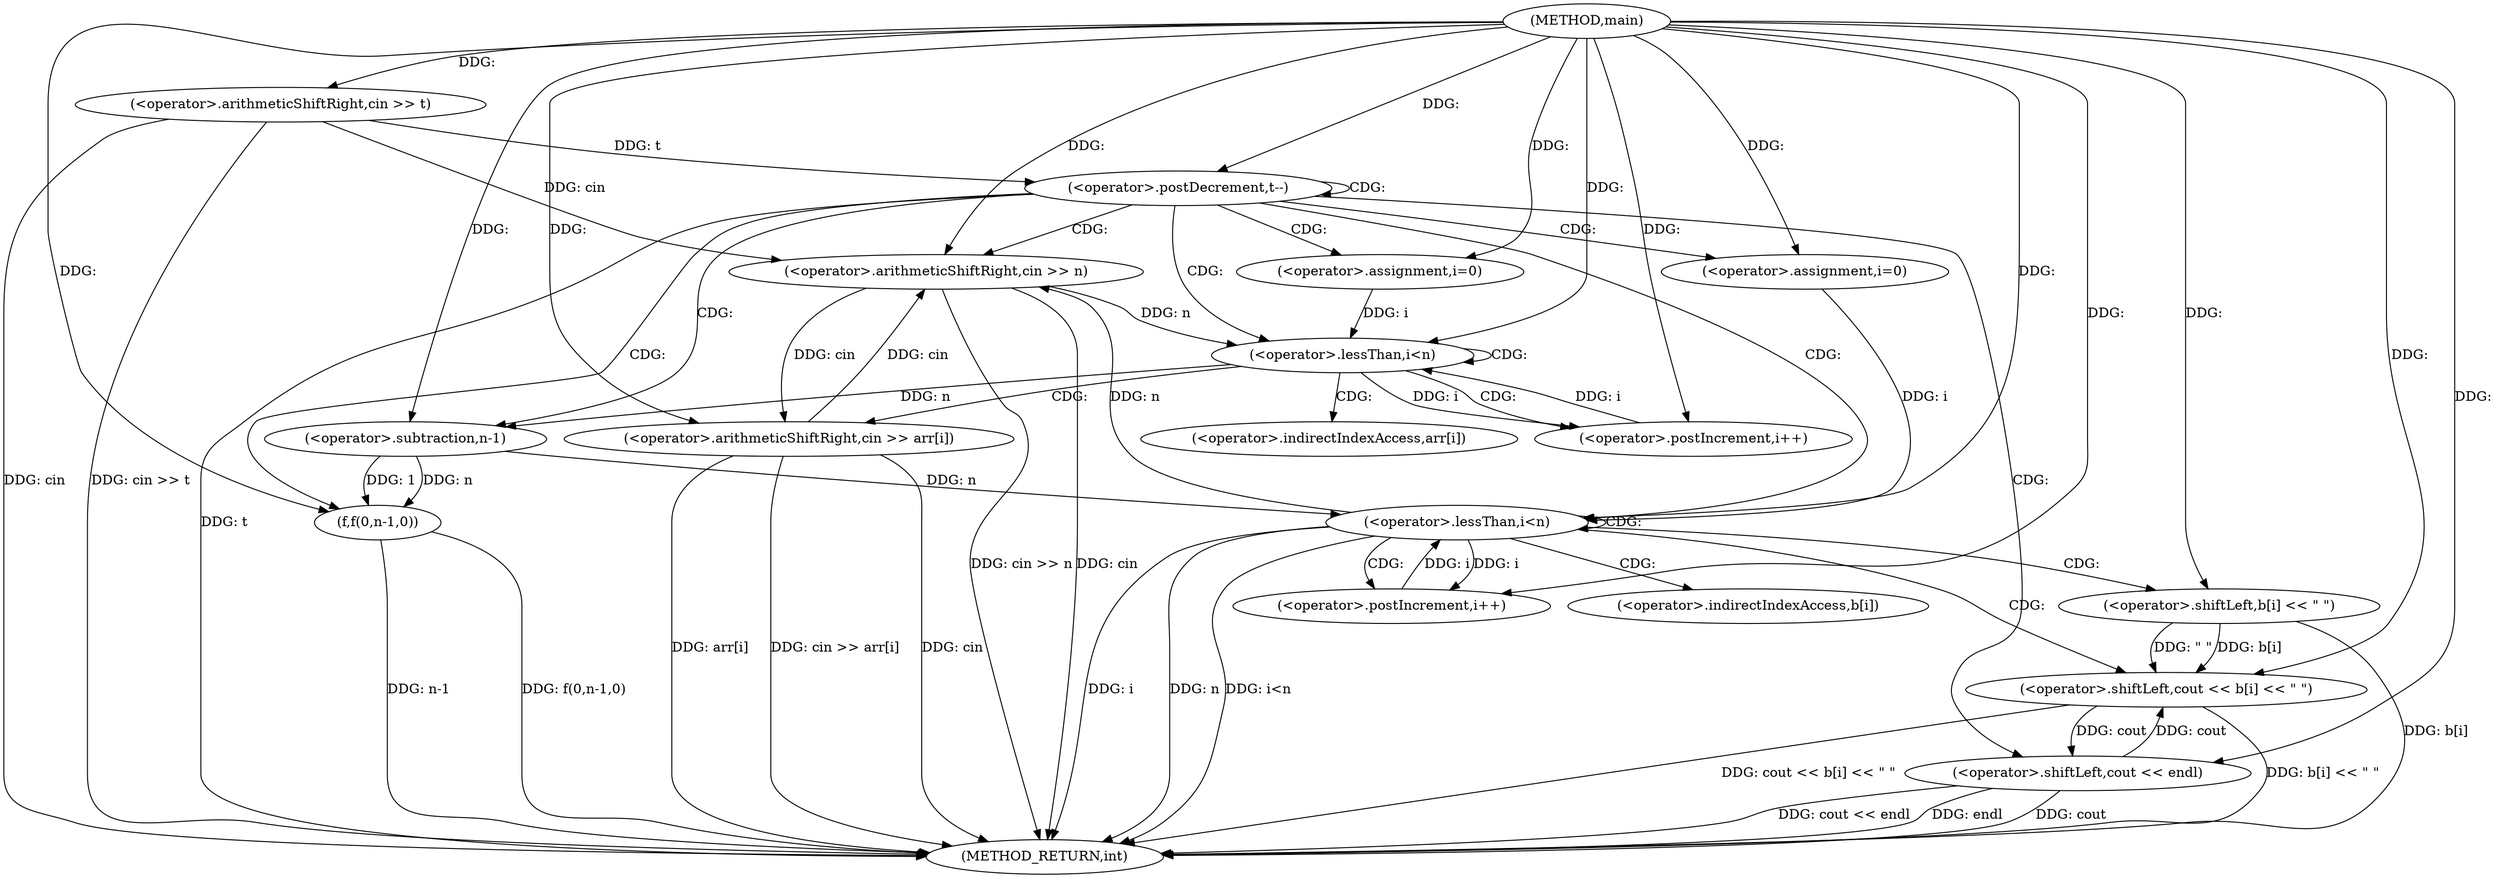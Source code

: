 digraph "main" {  
"1000159" [label = "(METHOD,main)" ]
"1000214" [label = "(METHOD_RETURN,int)" ]
"1000162" [label = "(<operator>.arithmeticShiftRight,cin >> t)" ]
"1000166" [label = "(<operator>.postDecrement,t--)" ]
"1000170" [label = "(<operator>.arithmeticShiftRight,cin >> n)" ]
"1000188" [label = "(f,f(0,n-1,0))" ]
"1000211" [label = "(<operator>.shiftLeft,cout << endl)" ]
"1000175" [label = "(<operator>.assignment,i=0)" ]
"1000178" [label = "(<operator>.lessThan,i<n)" ]
"1000181" [label = "(<operator>.postIncrement,i++)" ]
"1000183" [label = "(<operator>.arithmeticShiftRight,cin >> arr[i])" ]
"1000196" [label = "(<operator>.assignment,i=0)" ]
"1000199" [label = "(<operator>.lessThan,i<n)" ]
"1000202" [label = "(<operator>.postIncrement,i++)" ]
"1000204" [label = "(<operator>.shiftLeft,cout << b[i] << \" \")" ]
"1000190" [label = "(<operator>.subtraction,n-1)" ]
"1000206" [label = "(<operator>.shiftLeft,b[i] << \" \")" ]
"1000185" [label = "(<operator>.indirectIndexAccess,arr[i])" ]
"1000207" [label = "(<operator>.indirectIndexAccess,b[i])" ]
  "1000162" -> "1000214"  [ label = "DDG: cin"] 
  "1000162" -> "1000214"  [ label = "DDG: cin >> t"] 
  "1000166" -> "1000214"  [ label = "DDG: t"] 
  "1000170" -> "1000214"  [ label = "DDG: cin"] 
  "1000170" -> "1000214"  [ label = "DDG: cin >> n"] 
  "1000188" -> "1000214"  [ label = "DDG: n-1"] 
  "1000188" -> "1000214"  [ label = "DDG: f(0,n-1,0)"] 
  "1000199" -> "1000214"  [ label = "DDG: i"] 
  "1000199" -> "1000214"  [ label = "DDG: n"] 
  "1000199" -> "1000214"  [ label = "DDG: i<n"] 
  "1000211" -> "1000214"  [ label = "DDG: cout"] 
  "1000211" -> "1000214"  [ label = "DDG: cout << endl"] 
  "1000206" -> "1000214"  [ label = "DDG: b[i]"] 
  "1000204" -> "1000214"  [ label = "DDG: b[i] << \" \""] 
  "1000204" -> "1000214"  [ label = "DDG: cout << b[i] << \" \""] 
  "1000183" -> "1000214"  [ label = "DDG: cin"] 
  "1000183" -> "1000214"  [ label = "DDG: arr[i]"] 
  "1000183" -> "1000214"  [ label = "DDG: cin >> arr[i]"] 
  "1000211" -> "1000214"  [ label = "DDG: endl"] 
  "1000159" -> "1000162"  [ label = "DDG: "] 
  "1000162" -> "1000166"  [ label = "DDG: t"] 
  "1000159" -> "1000166"  [ label = "DDG: "] 
  "1000162" -> "1000170"  [ label = "DDG: cin"] 
  "1000183" -> "1000170"  [ label = "DDG: cin"] 
  "1000159" -> "1000170"  [ label = "DDG: "] 
  "1000199" -> "1000170"  [ label = "DDG: n"] 
  "1000159" -> "1000175"  [ label = "DDG: "] 
  "1000159" -> "1000188"  [ label = "DDG: "] 
  "1000190" -> "1000188"  [ label = "DDG: n"] 
  "1000190" -> "1000188"  [ label = "DDG: 1"] 
  "1000159" -> "1000196"  [ label = "DDG: "] 
  "1000204" -> "1000211"  [ label = "DDG: cout"] 
  "1000159" -> "1000211"  [ label = "DDG: "] 
  "1000175" -> "1000178"  [ label = "DDG: i"] 
  "1000181" -> "1000178"  [ label = "DDG: i"] 
  "1000159" -> "1000178"  [ label = "DDG: "] 
  "1000170" -> "1000178"  [ label = "DDG: n"] 
  "1000178" -> "1000181"  [ label = "DDG: i"] 
  "1000159" -> "1000181"  [ label = "DDG: "] 
  "1000170" -> "1000183"  [ label = "DDG: cin"] 
  "1000159" -> "1000183"  [ label = "DDG: "] 
  "1000178" -> "1000190"  [ label = "DDG: n"] 
  "1000159" -> "1000190"  [ label = "DDG: "] 
  "1000196" -> "1000199"  [ label = "DDG: i"] 
  "1000202" -> "1000199"  [ label = "DDG: i"] 
  "1000159" -> "1000199"  [ label = "DDG: "] 
  "1000190" -> "1000199"  [ label = "DDG: n"] 
  "1000199" -> "1000202"  [ label = "DDG: i"] 
  "1000159" -> "1000202"  [ label = "DDG: "] 
  "1000211" -> "1000204"  [ label = "DDG: cout"] 
  "1000159" -> "1000204"  [ label = "DDG: "] 
  "1000206" -> "1000204"  [ label = "DDG: \" \""] 
  "1000206" -> "1000204"  [ label = "DDG: b[i]"] 
  "1000159" -> "1000206"  [ label = "DDG: "] 
  "1000166" -> "1000178"  [ label = "CDG: "] 
  "1000166" -> "1000211"  [ label = "CDG: "] 
  "1000166" -> "1000188"  [ label = "CDG: "] 
  "1000166" -> "1000190"  [ label = "CDG: "] 
  "1000166" -> "1000175"  [ label = "CDG: "] 
  "1000166" -> "1000170"  [ label = "CDG: "] 
  "1000166" -> "1000199"  [ label = "CDG: "] 
  "1000166" -> "1000166"  [ label = "CDG: "] 
  "1000166" -> "1000196"  [ label = "CDG: "] 
  "1000178" -> "1000178"  [ label = "CDG: "] 
  "1000178" -> "1000183"  [ label = "CDG: "] 
  "1000178" -> "1000181"  [ label = "CDG: "] 
  "1000178" -> "1000185"  [ label = "CDG: "] 
  "1000199" -> "1000207"  [ label = "CDG: "] 
  "1000199" -> "1000206"  [ label = "CDG: "] 
  "1000199" -> "1000202"  [ label = "CDG: "] 
  "1000199" -> "1000199"  [ label = "CDG: "] 
  "1000199" -> "1000204"  [ label = "CDG: "] 
}
